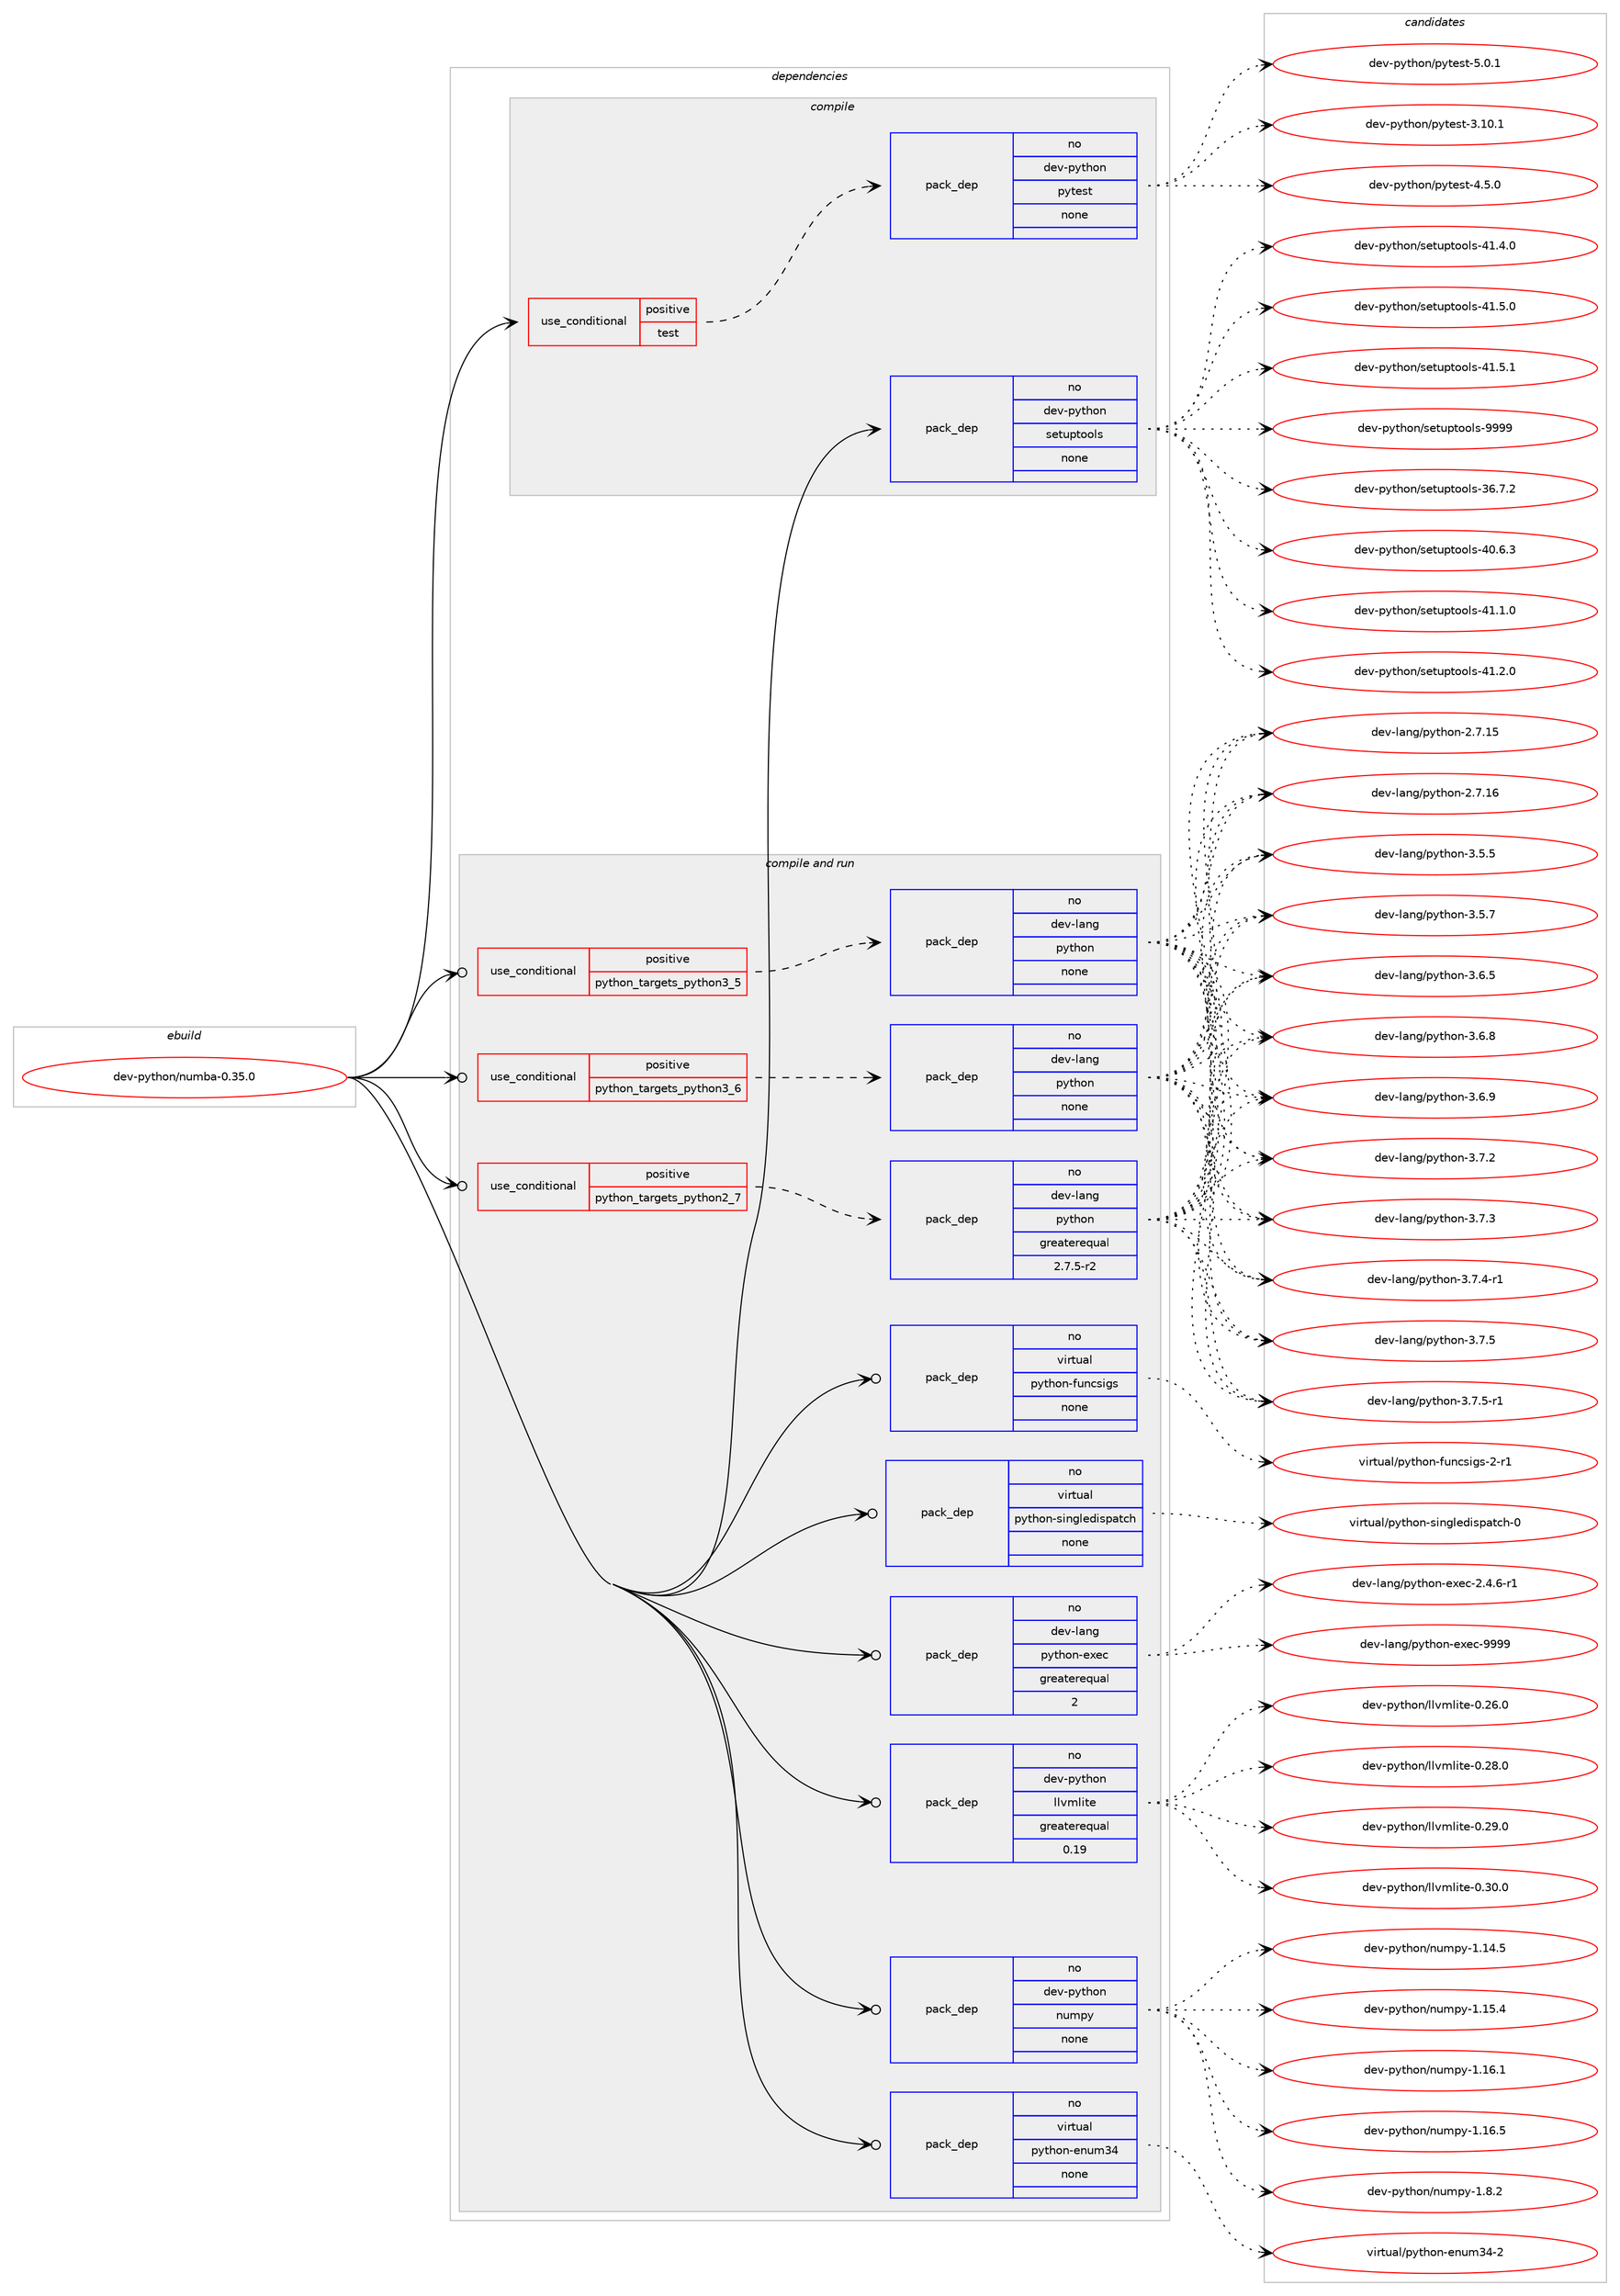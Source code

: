 digraph prolog {

# *************
# Graph options
# *************

newrank=true;
concentrate=true;
compound=true;
graph [rankdir=LR,fontname=Helvetica,fontsize=10,ranksep=1.5];#, ranksep=2.5, nodesep=0.2];
edge  [arrowhead=vee];
node  [fontname=Helvetica,fontsize=10];

# **********
# The ebuild
# **********

subgraph cluster_leftcol {
color=gray;
rank=same;
label=<<i>ebuild</i>>;
id [label="dev-python/numba-0.35.0", color=red, width=4, href="../dev-python/numba-0.35.0.svg"];
}

# ****************
# The dependencies
# ****************

subgraph cluster_midcol {
color=gray;
label=<<i>dependencies</i>>;
subgraph cluster_compile {
fillcolor="#eeeeee";
style=filled;
label=<<i>compile</i>>;
subgraph cond143377 {
dependency617354 [label=<<TABLE BORDER="0" CELLBORDER="1" CELLSPACING="0" CELLPADDING="4"><TR><TD ROWSPAN="3" CELLPADDING="10">use_conditional</TD></TR><TR><TD>positive</TD></TR><TR><TD>test</TD></TR></TABLE>>, shape=none, color=red];
subgraph pack462169 {
dependency617355 [label=<<TABLE BORDER="0" CELLBORDER="1" CELLSPACING="0" CELLPADDING="4" WIDTH="220"><TR><TD ROWSPAN="6" CELLPADDING="30">pack_dep</TD></TR><TR><TD WIDTH="110">no</TD></TR><TR><TD>dev-python</TD></TR><TR><TD>pytest</TD></TR><TR><TD>none</TD></TR><TR><TD></TD></TR></TABLE>>, shape=none, color=blue];
}
dependency617354:e -> dependency617355:w [weight=20,style="dashed",arrowhead="vee"];
}
id:e -> dependency617354:w [weight=20,style="solid",arrowhead="vee"];
subgraph pack462170 {
dependency617356 [label=<<TABLE BORDER="0" CELLBORDER="1" CELLSPACING="0" CELLPADDING="4" WIDTH="220"><TR><TD ROWSPAN="6" CELLPADDING="30">pack_dep</TD></TR><TR><TD WIDTH="110">no</TD></TR><TR><TD>dev-python</TD></TR><TR><TD>setuptools</TD></TR><TR><TD>none</TD></TR><TR><TD></TD></TR></TABLE>>, shape=none, color=blue];
}
id:e -> dependency617356:w [weight=20,style="solid",arrowhead="vee"];
}
subgraph cluster_compileandrun {
fillcolor="#eeeeee";
style=filled;
label=<<i>compile and run</i>>;
subgraph cond143378 {
dependency617357 [label=<<TABLE BORDER="0" CELLBORDER="1" CELLSPACING="0" CELLPADDING="4"><TR><TD ROWSPAN="3" CELLPADDING="10">use_conditional</TD></TR><TR><TD>positive</TD></TR><TR><TD>python_targets_python2_7</TD></TR></TABLE>>, shape=none, color=red];
subgraph pack462171 {
dependency617358 [label=<<TABLE BORDER="0" CELLBORDER="1" CELLSPACING="0" CELLPADDING="4" WIDTH="220"><TR><TD ROWSPAN="6" CELLPADDING="30">pack_dep</TD></TR><TR><TD WIDTH="110">no</TD></TR><TR><TD>dev-lang</TD></TR><TR><TD>python</TD></TR><TR><TD>greaterequal</TD></TR><TR><TD>2.7.5-r2</TD></TR></TABLE>>, shape=none, color=blue];
}
dependency617357:e -> dependency617358:w [weight=20,style="dashed",arrowhead="vee"];
}
id:e -> dependency617357:w [weight=20,style="solid",arrowhead="odotvee"];
subgraph cond143379 {
dependency617359 [label=<<TABLE BORDER="0" CELLBORDER="1" CELLSPACING="0" CELLPADDING="4"><TR><TD ROWSPAN="3" CELLPADDING="10">use_conditional</TD></TR><TR><TD>positive</TD></TR><TR><TD>python_targets_python3_5</TD></TR></TABLE>>, shape=none, color=red];
subgraph pack462172 {
dependency617360 [label=<<TABLE BORDER="0" CELLBORDER="1" CELLSPACING="0" CELLPADDING="4" WIDTH="220"><TR><TD ROWSPAN="6" CELLPADDING="30">pack_dep</TD></TR><TR><TD WIDTH="110">no</TD></TR><TR><TD>dev-lang</TD></TR><TR><TD>python</TD></TR><TR><TD>none</TD></TR><TR><TD></TD></TR></TABLE>>, shape=none, color=blue];
}
dependency617359:e -> dependency617360:w [weight=20,style="dashed",arrowhead="vee"];
}
id:e -> dependency617359:w [weight=20,style="solid",arrowhead="odotvee"];
subgraph cond143380 {
dependency617361 [label=<<TABLE BORDER="0" CELLBORDER="1" CELLSPACING="0" CELLPADDING="4"><TR><TD ROWSPAN="3" CELLPADDING="10">use_conditional</TD></TR><TR><TD>positive</TD></TR><TR><TD>python_targets_python3_6</TD></TR></TABLE>>, shape=none, color=red];
subgraph pack462173 {
dependency617362 [label=<<TABLE BORDER="0" CELLBORDER="1" CELLSPACING="0" CELLPADDING="4" WIDTH="220"><TR><TD ROWSPAN="6" CELLPADDING="30">pack_dep</TD></TR><TR><TD WIDTH="110">no</TD></TR><TR><TD>dev-lang</TD></TR><TR><TD>python</TD></TR><TR><TD>none</TD></TR><TR><TD></TD></TR></TABLE>>, shape=none, color=blue];
}
dependency617361:e -> dependency617362:w [weight=20,style="dashed",arrowhead="vee"];
}
id:e -> dependency617361:w [weight=20,style="solid",arrowhead="odotvee"];
subgraph pack462174 {
dependency617363 [label=<<TABLE BORDER="0" CELLBORDER="1" CELLSPACING="0" CELLPADDING="4" WIDTH="220"><TR><TD ROWSPAN="6" CELLPADDING="30">pack_dep</TD></TR><TR><TD WIDTH="110">no</TD></TR><TR><TD>dev-lang</TD></TR><TR><TD>python-exec</TD></TR><TR><TD>greaterequal</TD></TR><TR><TD>2</TD></TR></TABLE>>, shape=none, color=blue];
}
id:e -> dependency617363:w [weight=20,style="solid",arrowhead="odotvee"];
subgraph pack462175 {
dependency617364 [label=<<TABLE BORDER="0" CELLBORDER="1" CELLSPACING="0" CELLPADDING="4" WIDTH="220"><TR><TD ROWSPAN="6" CELLPADDING="30">pack_dep</TD></TR><TR><TD WIDTH="110">no</TD></TR><TR><TD>dev-python</TD></TR><TR><TD>llvmlite</TD></TR><TR><TD>greaterequal</TD></TR><TR><TD>0.19</TD></TR></TABLE>>, shape=none, color=blue];
}
id:e -> dependency617364:w [weight=20,style="solid",arrowhead="odotvee"];
subgraph pack462176 {
dependency617365 [label=<<TABLE BORDER="0" CELLBORDER="1" CELLSPACING="0" CELLPADDING="4" WIDTH="220"><TR><TD ROWSPAN="6" CELLPADDING="30">pack_dep</TD></TR><TR><TD WIDTH="110">no</TD></TR><TR><TD>dev-python</TD></TR><TR><TD>numpy</TD></TR><TR><TD>none</TD></TR><TR><TD></TD></TR></TABLE>>, shape=none, color=blue];
}
id:e -> dependency617365:w [weight=20,style="solid",arrowhead="odotvee"];
subgraph pack462177 {
dependency617366 [label=<<TABLE BORDER="0" CELLBORDER="1" CELLSPACING="0" CELLPADDING="4" WIDTH="220"><TR><TD ROWSPAN="6" CELLPADDING="30">pack_dep</TD></TR><TR><TD WIDTH="110">no</TD></TR><TR><TD>virtual</TD></TR><TR><TD>python-enum34</TD></TR><TR><TD>none</TD></TR><TR><TD></TD></TR></TABLE>>, shape=none, color=blue];
}
id:e -> dependency617366:w [weight=20,style="solid",arrowhead="odotvee"];
subgraph pack462178 {
dependency617367 [label=<<TABLE BORDER="0" CELLBORDER="1" CELLSPACING="0" CELLPADDING="4" WIDTH="220"><TR><TD ROWSPAN="6" CELLPADDING="30">pack_dep</TD></TR><TR><TD WIDTH="110">no</TD></TR><TR><TD>virtual</TD></TR><TR><TD>python-funcsigs</TD></TR><TR><TD>none</TD></TR><TR><TD></TD></TR></TABLE>>, shape=none, color=blue];
}
id:e -> dependency617367:w [weight=20,style="solid",arrowhead="odotvee"];
subgraph pack462179 {
dependency617368 [label=<<TABLE BORDER="0" CELLBORDER="1" CELLSPACING="0" CELLPADDING="4" WIDTH="220"><TR><TD ROWSPAN="6" CELLPADDING="30">pack_dep</TD></TR><TR><TD WIDTH="110">no</TD></TR><TR><TD>virtual</TD></TR><TR><TD>python-singledispatch</TD></TR><TR><TD>none</TD></TR><TR><TD></TD></TR></TABLE>>, shape=none, color=blue];
}
id:e -> dependency617368:w [weight=20,style="solid",arrowhead="odotvee"];
}
subgraph cluster_run {
fillcolor="#eeeeee";
style=filled;
label=<<i>run</i>>;
}
}

# **************
# The candidates
# **************

subgraph cluster_choices {
rank=same;
color=gray;
label=<<i>candidates</i>>;

subgraph choice462169 {
color=black;
nodesep=1;
choice100101118451121211161041111104711212111610111511645514649484649 [label="dev-python/pytest-3.10.1", color=red, width=4,href="../dev-python/pytest-3.10.1.svg"];
choice1001011184511212111610411111047112121116101115116455246534648 [label="dev-python/pytest-4.5.0", color=red, width=4,href="../dev-python/pytest-4.5.0.svg"];
choice1001011184511212111610411111047112121116101115116455346484649 [label="dev-python/pytest-5.0.1", color=red, width=4,href="../dev-python/pytest-5.0.1.svg"];
dependency617355:e -> choice100101118451121211161041111104711212111610111511645514649484649:w [style=dotted,weight="100"];
dependency617355:e -> choice1001011184511212111610411111047112121116101115116455246534648:w [style=dotted,weight="100"];
dependency617355:e -> choice1001011184511212111610411111047112121116101115116455346484649:w [style=dotted,weight="100"];
}
subgraph choice462170 {
color=black;
nodesep=1;
choice100101118451121211161041111104711510111611711211611111110811545515446554650 [label="dev-python/setuptools-36.7.2", color=red, width=4,href="../dev-python/setuptools-36.7.2.svg"];
choice100101118451121211161041111104711510111611711211611111110811545524846544651 [label="dev-python/setuptools-40.6.3", color=red, width=4,href="../dev-python/setuptools-40.6.3.svg"];
choice100101118451121211161041111104711510111611711211611111110811545524946494648 [label="dev-python/setuptools-41.1.0", color=red, width=4,href="../dev-python/setuptools-41.1.0.svg"];
choice100101118451121211161041111104711510111611711211611111110811545524946504648 [label="dev-python/setuptools-41.2.0", color=red, width=4,href="../dev-python/setuptools-41.2.0.svg"];
choice100101118451121211161041111104711510111611711211611111110811545524946524648 [label="dev-python/setuptools-41.4.0", color=red, width=4,href="../dev-python/setuptools-41.4.0.svg"];
choice100101118451121211161041111104711510111611711211611111110811545524946534648 [label="dev-python/setuptools-41.5.0", color=red, width=4,href="../dev-python/setuptools-41.5.0.svg"];
choice100101118451121211161041111104711510111611711211611111110811545524946534649 [label="dev-python/setuptools-41.5.1", color=red, width=4,href="../dev-python/setuptools-41.5.1.svg"];
choice10010111845112121116104111110471151011161171121161111111081154557575757 [label="dev-python/setuptools-9999", color=red, width=4,href="../dev-python/setuptools-9999.svg"];
dependency617356:e -> choice100101118451121211161041111104711510111611711211611111110811545515446554650:w [style=dotted,weight="100"];
dependency617356:e -> choice100101118451121211161041111104711510111611711211611111110811545524846544651:w [style=dotted,weight="100"];
dependency617356:e -> choice100101118451121211161041111104711510111611711211611111110811545524946494648:w [style=dotted,weight="100"];
dependency617356:e -> choice100101118451121211161041111104711510111611711211611111110811545524946504648:w [style=dotted,weight="100"];
dependency617356:e -> choice100101118451121211161041111104711510111611711211611111110811545524946524648:w [style=dotted,weight="100"];
dependency617356:e -> choice100101118451121211161041111104711510111611711211611111110811545524946534648:w [style=dotted,weight="100"];
dependency617356:e -> choice100101118451121211161041111104711510111611711211611111110811545524946534649:w [style=dotted,weight="100"];
dependency617356:e -> choice10010111845112121116104111110471151011161171121161111111081154557575757:w [style=dotted,weight="100"];
}
subgraph choice462171 {
color=black;
nodesep=1;
choice10010111845108971101034711212111610411111045504655464953 [label="dev-lang/python-2.7.15", color=red, width=4,href="../dev-lang/python-2.7.15.svg"];
choice10010111845108971101034711212111610411111045504655464954 [label="dev-lang/python-2.7.16", color=red, width=4,href="../dev-lang/python-2.7.16.svg"];
choice100101118451089711010347112121116104111110455146534653 [label="dev-lang/python-3.5.5", color=red, width=4,href="../dev-lang/python-3.5.5.svg"];
choice100101118451089711010347112121116104111110455146534655 [label="dev-lang/python-3.5.7", color=red, width=4,href="../dev-lang/python-3.5.7.svg"];
choice100101118451089711010347112121116104111110455146544653 [label="dev-lang/python-3.6.5", color=red, width=4,href="../dev-lang/python-3.6.5.svg"];
choice100101118451089711010347112121116104111110455146544656 [label="dev-lang/python-3.6.8", color=red, width=4,href="../dev-lang/python-3.6.8.svg"];
choice100101118451089711010347112121116104111110455146544657 [label="dev-lang/python-3.6.9", color=red, width=4,href="../dev-lang/python-3.6.9.svg"];
choice100101118451089711010347112121116104111110455146554650 [label="dev-lang/python-3.7.2", color=red, width=4,href="../dev-lang/python-3.7.2.svg"];
choice100101118451089711010347112121116104111110455146554651 [label="dev-lang/python-3.7.3", color=red, width=4,href="../dev-lang/python-3.7.3.svg"];
choice1001011184510897110103471121211161041111104551465546524511449 [label="dev-lang/python-3.7.4-r1", color=red, width=4,href="../dev-lang/python-3.7.4-r1.svg"];
choice100101118451089711010347112121116104111110455146554653 [label="dev-lang/python-3.7.5", color=red, width=4,href="../dev-lang/python-3.7.5.svg"];
choice1001011184510897110103471121211161041111104551465546534511449 [label="dev-lang/python-3.7.5-r1", color=red, width=4,href="../dev-lang/python-3.7.5-r1.svg"];
dependency617358:e -> choice10010111845108971101034711212111610411111045504655464953:w [style=dotted,weight="100"];
dependency617358:e -> choice10010111845108971101034711212111610411111045504655464954:w [style=dotted,weight="100"];
dependency617358:e -> choice100101118451089711010347112121116104111110455146534653:w [style=dotted,weight="100"];
dependency617358:e -> choice100101118451089711010347112121116104111110455146534655:w [style=dotted,weight="100"];
dependency617358:e -> choice100101118451089711010347112121116104111110455146544653:w [style=dotted,weight="100"];
dependency617358:e -> choice100101118451089711010347112121116104111110455146544656:w [style=dotted,weight="100"];
dependency617358:e -> choice100101118451089711010347112121116104111110455146544657:w [style=dotted,weight="100"];
dependency617358:e -> choice100101118451089711010347112121116104111110455146554650:w [style=dotted,weight="100"];
dependency617358:e -> choice100101118451089711010347112121116104111110455146554651:w [style=dotted,weight="100"];
dependency617358:e -> choice1001011184510897110103471121211161041111104551465546524511449:w [style=dotted,weight="100"];
dependency617358:e -> choice100101118451089711010347112121116104111110455146554653:w [style=dotted,weight="100"];
dependency617358:e -> choice1001011184510897110103471121211161041111104551465546534511449:w [style=dotted,weight="100"];
}
subgraph choice462172 {
color=black;
nodesep=1;
choice10010111845108971101034711212111610411111045504655464953 [label="dev-lang/python-2.7.15", color=red, width=4,href="../dev-lang/python-2.7.15.svg"];
choice10010111845108971101034711212111610411111045504655464954 [label="dev-lang/python-2.7.16", color=red, width=4,href="../dev-lang/python-2.7.16.svg"];
choice100101118451089711010347112121116104111110455146534653 [label="dev-lang/python-3.5.5", color=red, width=4,href="../dev-lang/python-3.5.5.svg"];
choice100101118451089711010347112121116104111110455146534655 [label="dev-lang/python-3.5.7", color=red, width=4,href="../dev-lang/python-3.5.7.svg"];
choice100101118451089711010347112121116104111110455146544653 [label="dev-lang/python-3.6.5", color=red, width=4,href="../dev-lang/python-3.6.5.svg"];
choice100101118451089711010347112121116104111110455146544656 [label="dev-lang/python-3.6.8", color=red, width=4,href="../dev-lang/python-3.6.8.svg"];
choice100101118451089711010347112121116104111110455146544657 [label="dev-lang/python-3.6.9", color=red, width=4,href="../dev-lang/python-3.6.9.svg"];
choice100101118451089711010347112121116104111110455146554650 [label="dev-lang/python-3.7.2", color=red, width=4,href="../dev-lang/python-3.7.2.svg"];
choice100101118451089711010347112121116104111110455146554651 [label="dev-lang/python-3.7.3", color=red, width=4,href="../dev-lang/python-3.7.3.svg"];
choice1001011184510897110103471121211161041111104551465546524511449 [label="dev-lang/python-3.7.4-r1", color=red, width=4,href="../dev-lang/python-3.7.4-r1.svg"];
choice100101118451089711010347112121116104111110455146554653 [label="dev-lang/python-3.7.5", color=red, width=4,href="../dev-lang/python-3.7.5.svg"];
choice1001011184510897110103471121211161041111104551465546534511449 [label="dev-lang/python-3.7.5-r1", color=red, width=4,href="../dev-lang/python-3.7.5-r1.svg"];
dependency617360:e -> choice10010111845108971101034711212111610411111045504655464953:w [style=dotted,weight="100"];
dependency617360:e -> choice10010111845108971101034711212111610411111045504655464954:w [style=dotted,weight="100"];
dependency617360:e -> choice100101118451089711010347112121116104111110455146534653:w [style=dotted,weight="100"];
dependency617360:e -> choice100101118451089711010347112121116104111110455146534655:w [style=dotted,weight="100"];
dependency617360:e -> choice100101118451089711010347112121116104111110455146544653:w [style=dotted,weight="100"];
dependency617360:e -> choice100101118451089711010347112121116104111110455146544656:w [style=dotted,weight="100"];
dependency617360:e -> choice100101118451089711010347112121116104111110455146544657:w [style=dotted,weight="100"];
dependency617360:e -> choice100101118451089711010347112121116104111110455146554650:w [style=dotted,weight="100"];
dependency617360:e -> choice100101118451089711010347112121116104111110455146554651:w [style=dotted,weight="100"];
dependency617360:e -> choice1001011184510897110103471121211161041111104551465546524511449:w [style=dotted,weight="100"];
dependency617360:e -> choice100101118451089711010347112121116104111110455146554653:w [style=dotted,weight="100"];
dependency617360:e -> choice1001011184510897110103471121211161041111104551465546534511449:w [style=dotted,weight="100"];
}
subgraph choice462173 {
color=black;
nodesep=1;
choice10010111845108971101034711212111610411111045504655464953 [label="dev-lang/python-2.7.15", color=red, width=4,href="../dev-lang/python-2.7.15.svg"];
choice10010111845108971101034711212111610411111045504655464954 [label="dev-lang/python-2.7.16", color=red, width=4,href="../dev-lang/python-2.7.16.svg"];
choice100101118451089711010347112121116104111110455146534653 [label="dev-lang/python-3.5.5", color=red, width=4,href="../dev-lang/python-3.5.5.svg"];
choice100101118451089711010347112121116104111110455146534655 [label="dev-lang/python-3.5.7", color=red, width=4,href="../dev-lang/python-3.5.7.svg"];
choice100101118451089711010347112121116104111110455146544653 [label="dev-lang/python-3.6.5", color=red, width=4,href="../dev-lang/python-3.6.5.svg"];
choice100101118451089711010347112121116104111110455146544656 [label="dev-lang/python-3.6.8", color=red, width=4,href="../dev-lang/python-3.6.8.svg"];
choice100101118451089711010347112121116104111110455146544657 [label="dev-lang/python-3.6.9", color=red, width=4,href="../dev-lang/python-3.6.9.svg"];
choice100101118451089711010347112121116104111110455146554650 [label="dev-lang/python-3.7.2", color=red, width=4,href="../dev-lang/python-3.7.2.svg"];
choice100101118451089711010347112121116104111110455146554651 [label="dev-lang/python-3.7.3", color=red, width=4,href="../dev-lang/python-3.7.3.svg"];
choice1001011184510897110103471121211161041111104551465546524511449 [label="dev-lang/python-3.7.4-r1", color=red, width=4,href="../dev-lang/python-3.7.4-r1.svg"];
choice100101118451089711010347112121116104111110455146554653 [label="dev-lang/python-3.7.5", color=red, width=4,href="../dev-lang/python-3.7.5.svg"];
choice1001011184510897110103471121211161041111104551465546534511449 [label="dev-lang/python-3.7.5-r1", color=red, width=4,href="../dev-lang/python-3.7.5-r1.svg"];
dependency617362:e -> choice10010111845108971101034711212111610411111045504655464953:w [style=dotted,weight="100"];
dependency617362:e -> choice10010111845108971101034711212111610411111045504655464954:w [style=dotted,weight="100"];
dependency617362:e -> choice100101118451089711010347112121116104111110455146534653:w [style=dotted,weight="100"];
dependency617362:e -> choice100101118451089711010347112121116104111110455146534655:w [style=dotted,weight="100"];
dependency617362:e -> choice100101118451089711010347112121116104111110455146544653:w [style=dotted,weight="100"];
dependency617362:e -> choice100101118451089711010347112121116104111110455146544656:w [style=dotted,weight="100"];
dependency617362:e -> choice100101118451089711010347112121116104111110455146544657:w [style=dotted,weight="100"];
dependency617362:e -> choice100101118451089711010347112121116104111110455146554650:w [style=dotted,weight="100"];
dependency617362:e -> choice100101118451089711010347112121116104111110455146554651:w [style=dotted,weight="100"];
dependency617362:e -> choice1001011184510897110103471121211161041111104551465546524511449:w [style=dotted,weight="100"];
dependency617362:e -> choice100101118451089711010347112121116104111110455146554653:w [style=dotted,weight="100"];
dependency617362:e -> choice1001011184510897110103471121211161041111104551465546534511449:w [style=dotted,weight="100"];
}
subgraph choice462174 {
color=black;
nodesep=1;
choice10010111845108971101034711212111610411111045101120101994550465246544511449 [label="dev-lang/python-exec-2.4.6-r1", color=red, width=4,href="../dev-lang/python-exec-2.4.6-r1.svg"];
choice10010111845108971101034711212111610411111045101120101994557575757 [label="dev-lang/python-exec-9999", color=red, width=4,href="../dev-lang/python-exec-9999.svg"];
dependency617363:e -> choice10010111845108971101034711212111610411111045101120101994550465246544511449:w [style=dotted,weight="100"];
dependency617363:e -> choice10010111845108971101034711212111610411111045101120101994557575757:w [style=dotted,weight="100"];
}
subgraph choice462175 {
color=black;
nodesep=1;
choice100101118451121211161041111104710810811810910810511610145484650544648 [label="dev-python/llvmlite-0.26.0", color=red, width=4,href="../dev-python/llvmlite-0.26.0.svg"];
choice100101118451121211161041111104710810811810910810511610145484650564648 [label="dev-python/llvmlite-0.28.0", color=red, width=4,href="../dev-python/llvmlite-0.28.0.svg"];
choice100101118451121211161041111104710810811810910810511610145484650574648 [label="dev-python/llvmlite-0.29.0", color=red, width=4,href="../dev-python/llvmlite-0.29.0.svg"];
choice100101118451121211161041111104710810811810910810511610145484651484648 [label="dev-python/llvmlite-0.30.0", color=red, width=4,href="../dev-python/llvmlite-0.30.0.svg"];
dependency617364:e -> choice100101118451121211161041111104710810811810910810511610145484650544648:w [style=dotted,weight="100"];
dependency617364:e -> choice100101118451121211161041111104710810811810910810511610145484650564648:w [style=dotted,weight="100"];
dependency617364:e -> choice100101118451121211161041111104710810811810910810511610145484650574648:w [style=dotted,weight="100"];
dependency617364:e -> choice100101118451121211161041111104710810811810910810511610145484651484648:w [style=dotted,weight="100"];
}
subgraph choice462176 {
color=black;
nodesep=1;
choice100101118451121211161041111104711011710911212145494649524653 [label="dev-python/numpy-1.14.5", color=red, width=4,href="../dev-python/numpy-1.14.5.svg"];
choice100101118451121211161041111104711011710911212145494649534652 [label="dev-python/numpy-1.15.4", color=red, width=4,href="../dev-python/numpy-1.15.4.svg"];
choice100101118451121211161041111104711011710911212145494649544649 [label="dev-python/numpy-1.16.1", color=red, width=4,href="../dev-python/numpy-1.16.1.svg"];
choice100101118451121211161041111104711011710911212145494649544653 [label="dev-python/numpy-1.16.5", color=red, width=4,href="../dev-python/numpy-1.16.5.svg"];
choice1001011184511212111610411111047110117109112121454946564650 [label="dev-python/numpy-1.8.2", color=red, width=4,href="../dev-python/numpy-1.8.2.svg"];
dependency617365:e -> choice100101118451121211161041111104711011710911212145494649524653:w [style=dotted,weight="100"];
dependency617365:e -> choice100101118451121211161041111104711011710911212145494649534652:w [style=dotted,weight="100"];
dependency617365:e -> choice100101118451121211161041111104711011710911212145494649544649:w [style=dotted,weight="100"];
dependency617365:e -> choice100101118451121211161041111104711011710911212145494649544653:w [style=dotted,weight="100"];
dependency617365:e -> choice1001011184511212111610411111047110117109112121454946564650:w [style=dotted,weight="100"];
}
subgraph choice462177 {
color=black;
nodesep=1;
choice11810511411611797108471121211161041111104510111011710951524550 [label="virtual/python-enum34-2", color=red, width=4,href="../virtual/python-enum34-2.svg"];
dependency617366:e -> choice11810511411611797108471121211161041111104510111011710951524550:w [style=dotted,weight="100"];
}
subgraph choice462178 {
color=black;
nodesep=1;
choice1181051141161179710847112121116104111110451021171109911510510311545504511449 [label="virtual/python-funcsigs-2-r1", color=red, width=4,href="../virtual/python-funcsigs-2-r1.svg"];
dependency617367:e -> choice1181051141161179710847112121116104111110451021171109911510510311545504511449:w [style=dotted,weight="100"];
}
subgraph choice462179 {
color=black;
nodesep=1;
choice11810511411611797108471121211161041111104511510511010310810110010511511297116991044548 [label="virtual/python-singledispatch-0", color=red, width=4,href="../virtual/python-singledispatch-0.svg"];
dependency617368:e -> choice11810511411611797108471121211161041111104511510511010310810110010511511297116991044548:w [style=dotted,weight="100"];
}
}

}
